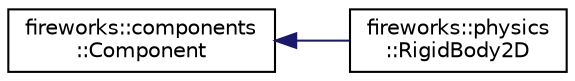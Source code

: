 digraph "Graphical Class Hierarchy"
{
 // LATEX_PDF_SIZE
  edge [fontname="Helvetica",fontsize="10",labelfontname="Helvetica",labelfontsize="10"];
  node [fontname="Helvetica",fontsize="10",shape=record];
  rankdir="LR";
  Node0 [label="fireworks::components\l::Component",height=0.2,width=0.4,color="black", fillcolor="white", style="filled",URL="$classfireworks_1_1components_1_1_component.html",tooltip="Class for creating components."];
  Node0 -> Node1 [dir="back",color="midnightblue",fontsize="10",style="solid",fontname="Helvetica"];
  Node1 [label="fireworks::physics\l::RigidBody2D",height=0.2,width=0.4,color="black", fillcolor="white", style="filled",URL="$classfireworks_1_1physics_1_1_rigid_body2_d.html",tooltip="RigidBody 2D Physics component to simulate real time physics."];
}

